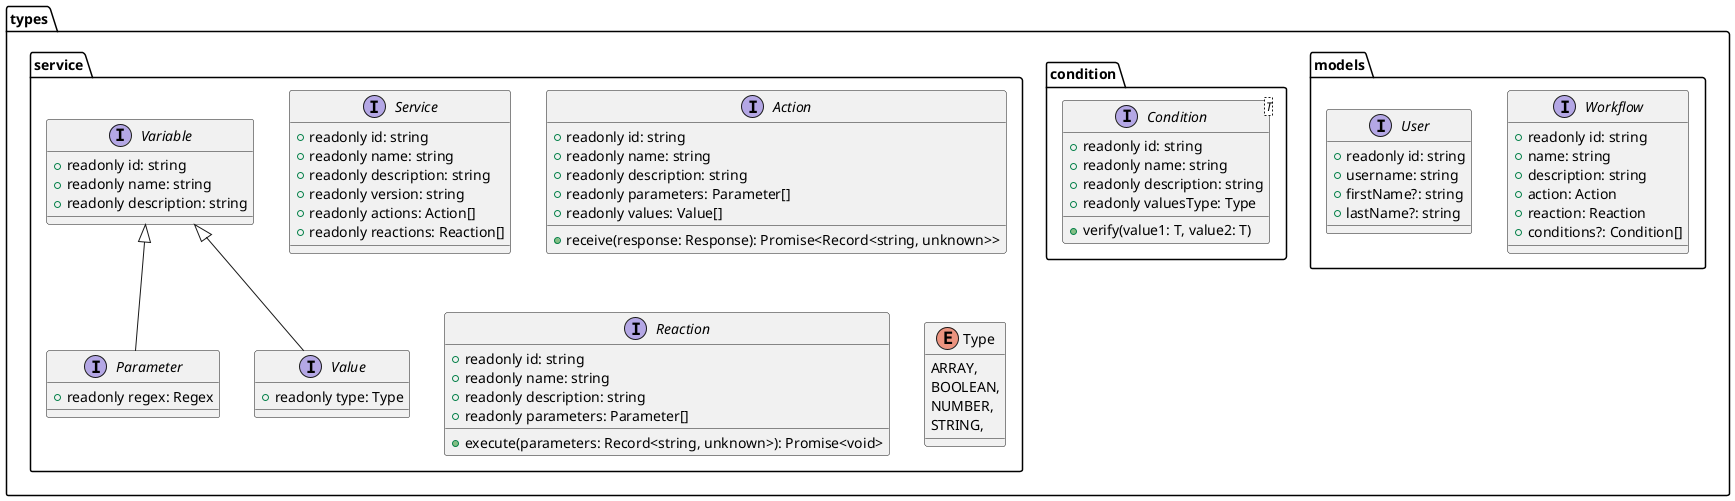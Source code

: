 @startuml Common

folder types {
  folder models {
    interface Workflow {
      + readonly id: string
      + name: string
      + description: string
      + action: Action
      + reaction: Reaction
      + conditions?: Condition[]
    }

    interface User {
      + readonly id: string
      + username: string
      + firstName?: string
      + lastName?: string
    }
  }

  folder condition {
    interface Condition<T> {
      + readonly id: string
      + readonly name: string
      + readonly description: string
      + readonly valuesType: Type

      + verify(value1: T, value2: T)
    }
  }

  folder service {
    interface Service {
      + readonly id: string
      + readonly name: string
      + readonly description: string
      + readonly version: string
      + readonly actions: Action[]
      + readonly reactions: Reaction[]
    }

    interface Action {
      + readonly id: string
      + readonly name: string
      + readonly description: string
      + readonly parameters: Parameter[]
      + readonly values: Value[]

      + receive(response: Response): Promise<Record<string, unknown>>
    }

    interface Reaction {
      + readonly id: string
      + readonly name: string
      + readonly description: string
      + readonly parameters: Parameter[]

      + execute(parameters: Record<string, unknown>): Promise<void>
    }

    interface Variable {
      + readonly id: string
      + readonly name: string
      + readonly description: string
    }

    interface Parameter extends Variable {
      + readonly regex: Regex
    }

    interface Value extends Variable {
      + readonly type: Type
    }

    enum Type {
      ARRAY,
      BOOLEAN,
      NUMBER,
      STRING,
    }
  }
}

@enduml